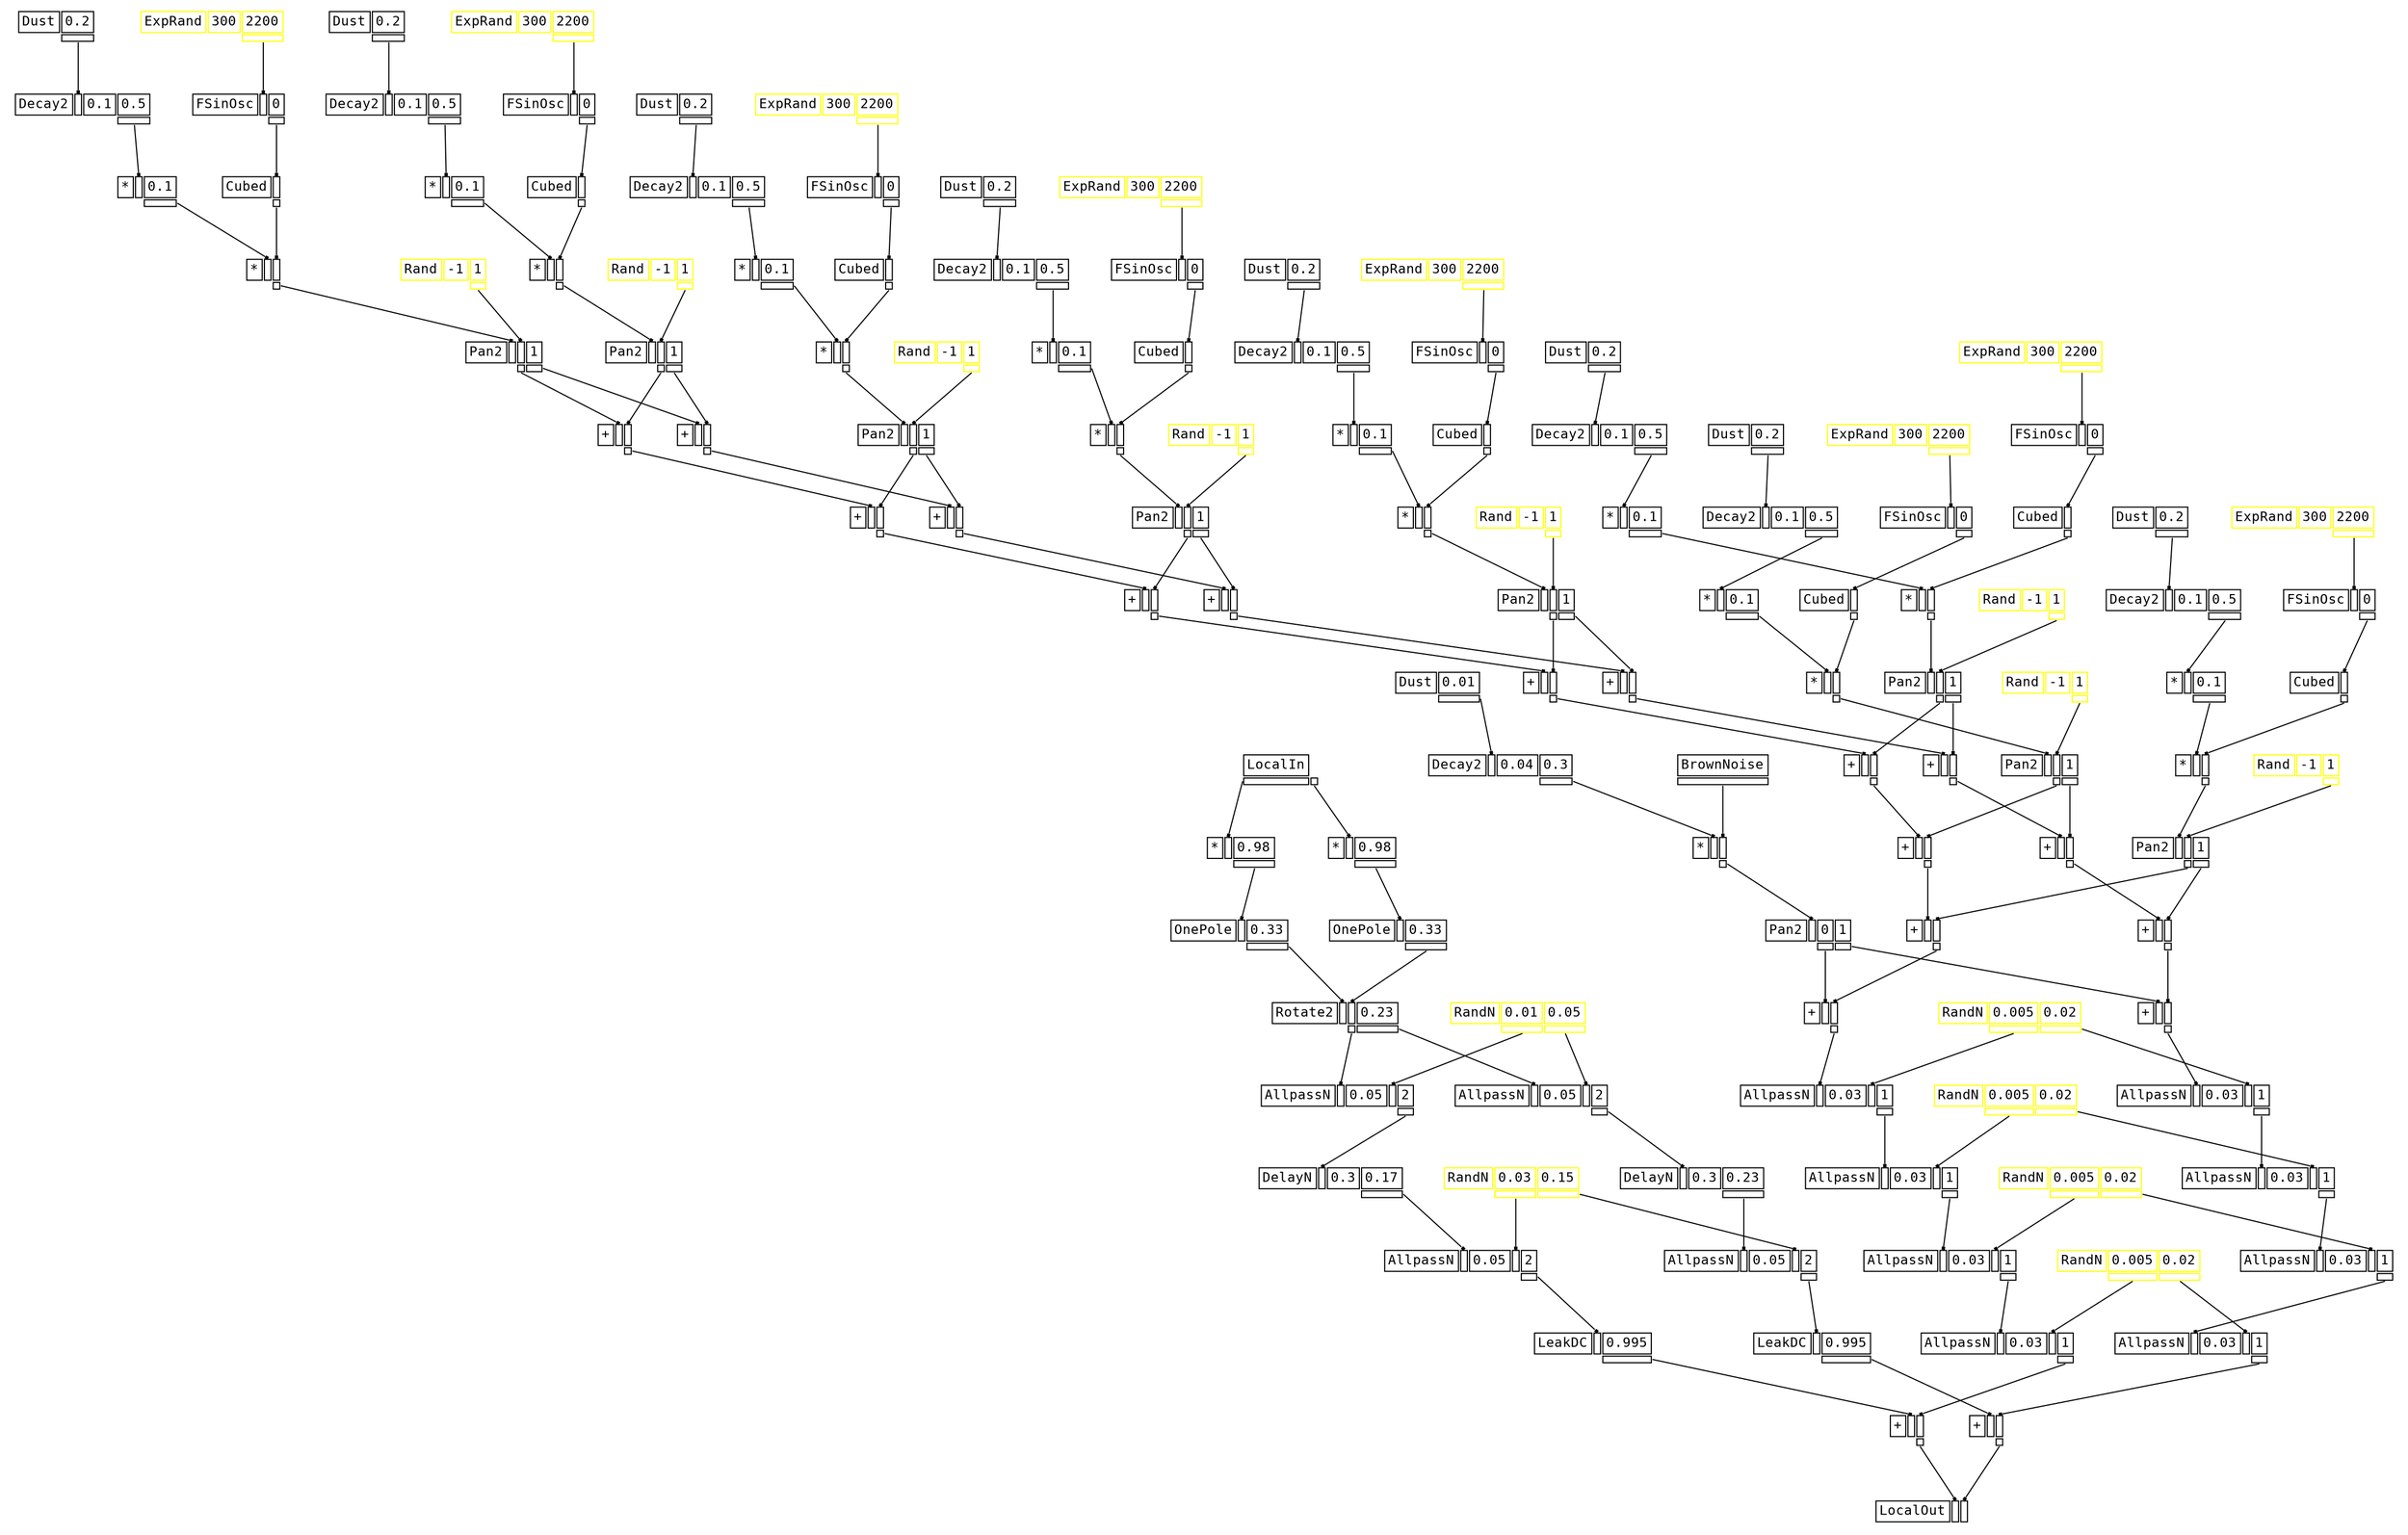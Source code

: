 digraph Anonymous {
graph [splines=false];
node [fontsize=12,fontname="Courier"];
edge [arrowhead=box,arrowsize=0.25];
u_0[shape="plaintext",color="black",label=<<TABLE BORDER="0" CELLBORDER="1"><TR><TD>LocalIn</TD></TR><TR><TD PORT="o_0" ID="u_0:o_0"></TD><TD PORT="o_1" ID="u_0:o_1"></TD></TR></TABLE>>];
u_3[shape="plaintext",color="black",label=<<TABLE BORDER="0" CELLBORDER="1"><TR><TD>*</TD><TD PORT="i_0" ID="u_3:i_0"></TD><TD ID="u_3:K_1">0.98</TD></TR><TR><TD BORDER="0"></TD><TD BORDER="0"></TD><TD PORT="o_0" ID="u_3:o_0"></TD></TR></TABLE>>];
u_5[shape="plaintext",color="black",label=<<TABLE BORDER="0" CELLBORDER="1"><TR><TD>OnePole</TD><TD PORT="i_0" ID="u_5:i_0"></TD><TD ID="u_5:K_1">0.33</TD></TR><TR><TD BORDER="0"></TD><TD BORDER="0"></TD><TD PORT="o_0" ID="u_5:o_0"></TD></TR></TABLE>>];
u_7[shape="plaintext",color="black",label=<<TABLE BORDER="0" CELLBORDER="1"><TR><TD>*</TD><TD PORT="i_0" ID="u_7:i_0"></TD><TD ID="u_7:K_1">0.98</TD></TR><TR><TD BORDER="0"></TD><TD BORDER="0"></TD><TD PORT="o_0" ID="u_7:o_0"></TD></TR></TABLE>>];
u_8[shape="plaintext",color="black",label=<<TABLE BORDER="0" CELLBORDER="1"><TR><TD>OnePole</TD><TD PORT="i_0" ID="u_8:i_0"></TD><TD ID="u_8:K_1">0.33</TD></TR><TR><TD BORDER="0"></TD><TD BORDER="0"></TD><TD PORT="o_0" ID="u_8:o_0"></TD></TR></TABLE>>];
u_10[shape="plaintext",color="black",label=<<TABLE BORDER="0" CELLBORDER="1"><TR><TD>Rotate2</TD><TD PORT="i_0" ID="u_10:i_0"></TD><TD PORT="i_1" ID="u_10:i_1"></TD><TD ID="u_10:K_2">0.23</TD></TR><TR><TD BORDER="0"></TD><TD BORDER="0"></TD><TD PORT="o_0" ID="u_10:o_0"></TD><TD PORT="o_1" ID="u_10:o_1"></TD></TR></TABLE>>];
u_14[shape="plaintext",color="yellow",label=<<TABLE BORDER="0" CELLBORDER="1"><TR><TD>RandN</TD><TD ID="u_14:K_0">0.01</TD><TD ID="u_14:K_1">0.05</TD></TR><TR><TD BORDER="0"></TD><TD PORT="o_0" ID="u_14:o_0"></TD><TD PORT="o_1" ID="u_14:o_1"></TD></TR></TABLE>>];
u_17[shape="plaintext",color="black",label=<<TABLE BORDER="0" CELLBORDER="1"><TR><TD>AllpassN</TD><TD PORT="i_0" ID="u_17:i_0"></TD><TD ID="u_17:K_1">0.05</TD><TD PORT="i_2" ID="u_17:i_2"></TD><TD ID="u_17:K_3">2</TD></TR><TR><TD BORDER="0"></TD><TD BORDER="0"></TD><TD BORDER="0"></TD><TD BORDER="0"></TD><TD PORT="o_0" ID="u_17:o_0"></TD></TR></TABLE>>];
u_20[shape="plaintext",color="black",label=<<TABLE BORDER="0" CELLBORDER="1"><TR><TD>DelayN</TD><TD PORT="i_0" ID="u_20:i_0"></TD><TD ID="u_20:K_1">0.3</TD><TD ID="u_20:K_2">0.17</TD></TR><TR><TD BORDER="0"></TD><TD BORDER="0"></TD><TD BORDER="0"></TD><TD PORT="o_0" ID="u_20:o_0"></TD></TR></TABLE>>];
u_23[shape="plaintext",color="yellow",label=<<TABLE BORDER="0" CELLBORDER="1"><TR><TD>RandN</TD><TD ID="u_23:K_0">0.03</TD><TD ID="u_23:K_1">0.15</TD></TR><TR><TD BORDER="0"></TD><TD PORT="o_0" ID="u_23:o_0"></TD><TD PORT="o_1" ID="u_23:o_1"></TD></TR></TABLE>>];
u_25[shape="plaintext",color="black",label=<<TABLE BORDER="0" CELLBORDER="1"><TR><TD>AllpassN</TD><TD PORT="i_0" ID="u_25:i_0"></TD><TD ID="u_25:K_1">0.05</TD><TD PORT="i_2" ID="u_25:i_2"></TD><TD ID="u_25:K_3">2</TD></TR><TR><TD BORDER="0"></TD><TD BORDER="0"></TD><TD BORDER="0"></TD><TD BORDER="0"></TD><TD PORT="o_0" ID="u_25:o_0"></TD></TR></TABLE>>];
u_27[shape="plaintext",color="black",label=<<TABLE BORDER="0" CELLBORDER="1"><TR><TD>LeakDC</TD><TD PORT="i_0" ID="u_27:i_0"></TD><TD ID="u_27:K_1">0.995</TD></TR><TR><TD BORDER="0"></TD><TD BORDER="0"></TD><TD PORT="o_0" ID="u_27:o_0"></TD></TR></TABLE>>];
u_28[shape="plaintext",color="black",label=<<TABLE BORDER="0" CELLBORDER="1"><TR><TD>Dust</TD><TD ID="u_28:K_0">0.01</TD></TR><TR><TD BORDER="0"></TD><TD PORT="o_0" ID="u_28:o_0"></TD></TR></TABLE>>];
u_30[shape="plaintext",color="black",label=<<TABLE BORDER="0" CELLBORDER="1"><TR><TD>Decay2</TD><TD PORT="i_0" ID="u_30:i_0"></TD><TD ID="u_30:K_1">0.04</TD><TD ID="u_30:K_2">0.3</TD></TR><TR><TD BORDER="0"></TD><TD BORDER="0"></TD><TD BORDER="0"></TD><TD PORT="o_0" ID="u_30:o_0"></TD></TR></TABLE>>];
u_31[shape="plaintext",color="black",label=<<TABLE BORDER="0" CELLBORDER="1"><TR><TD>BrownNoise</TD></TR><TR><TD PORT="o_0" ID="u_31:o_0"></TD></TR></TABLE>>];
u_32[shape="plaintext",color="black",label=<<TABLE BORDER="0" CELLBORDER="1"><TR><TD>*</TD><TD PORT="i_0" ID="u_32:i_0"></TD><TD PORT="i_1" ID="u_32:i_1"></TD></TR><TR><TD BORDER="0"></TD><TD BORDER="0"></TD><TD PORT="o_0" ID="u_32:o_0"></TD></TR></TABLE>>];
u_35[shape="plaintext",color="black",label=<<TABLE BORDER="0" CELLBORDER="1"><TR><TD>Pan2</TD><TD PORT="i_0" ID="u_35:i_0"></TD><TD ID="u_35:K_1">0</TD><TD ID="u_35:K_2">1</TD></TR><TR><TD BORDER="0"></TD><TD BORDER="0"></TD><TD PORT="o_0" ID="u_35:o_0"></TD><TD PORT="o_1" ID="u_35:o_1"></TD></TR></TABLE>>];
u_38[shape="plaintext",color="black",label=<<TABLE BORDER="0" CELLBORDER="1"><TR><TD>Dust</TD><TD ID="u_38:K_0">0.2</TD></TR><TR><TD BORDER="0"></TD><TD PORT="o_0" ID="u_38:o_0"></TD></TR></TABLE>>];
u_41[shape="plaintext",color="black",label=<<TABLE BORDER="0" CELLBORDER="1"><TR><TD>Decay2</TD><TD PORT="i_0" ID="u_41:i_0"></TD><TD ID="u_41:K_1">0.1</TD><TD ID="u_41:K_2">0.5</TD></TR><TR><TD BORDER="0"></TD><TD BORDER="0"></TD><TD BORDER="0"></TD><TD PORT="o_0" ID="u_41:o_0"></TD></TR></TABLE>>];
u_42[shape="plaintext",color="black",label=<<TABLE BORDER="0" CELLBORDER="1"><TR><TD>*</TD><TD PORT="i_0" ID="u_42:i_0"></TD><TD ID="u_42:K_1">0.1</TD></TR><TR><TD BORDER="0"></TD><TD BORDER="0"></TD><TD PORT="o_0" ID="u_42:o_0"></TD></TR></TABLE>>];
u_45[shape="plaintext",color="yellow",label=<<TABLE BORDER="0" CELLBORDER="1"><TR><TD>ExpRand</TD><TD ID="u_45:K_0">300</TD><TD ID="u_45:K_1">2200</TD></TR><TR><TD BORDER="0"></TD><TD BORDER="0"></TD><TD PORT="o_0" ID="u_45:o_0"></TD></TR></TABLE>>];
u_46[shape="plaintext",color="black",label=<<TABLE BORDER="0" CELLBORDER="1"><TR><TD>FSinOsc</TD><TD PORT="i_0" ID="u_46:i_0"></TD><TD ID="u_46:K_1">0</TD></TR><TR><TD BORDER="0"></TD><TD BORDER="0"></TD><TD PORT="o_0" ID="u_46:o_0"></TD></TR></TABLE>>];
u_47[shape="plaintext",color="black",label=<<TABLE BORDER="0" CELLBORDER="1"><TR><TD>Cubed</TD><TD PORT="i_0" ID="u_47:i_0"></TD></TR><TR><TD BORDER="0"></TD><TD PORT="o_0" ID="u_47:o_0"></TD></TR></TABLE>>];
u_48[shape="plaintext",color="black",label=<<TABLE BORDER="0" CELLBORDER="1"><TR><TD>*</TD><TD PORT="i_0" ID="u_48:i_0"></TD><TD PORT="i_1" ID="u_48:i_1"></TD></TR><TR><TD BORDER="0"></TD><TD BORDER="0"></TD><TD PORT="o_0" ID="u_48:o_0"></TD></TR></TABLE>>];
u_50[shape="plaintext",color="yellow",label=<<TABLE BORDER="0" CELLBORDER="1"><TR><TD>Rand</TD><TD ID="u_50:K_0">-1</TD><TD ID="u_50:K_1">1</TD></TR><TR><TD BORDER="0"></TD><TD BORDER="0"></TD><TD PORT="o_0" ID="u_50:o_0"></TD></TR></TABLE>>];
u_51[shape="plaintext",color="black",label=<<TABLE BORDER="0" CELLBORDER="1"><TR><TD>Pan2</TD><TD PORT="i_0" ID="u_51:i_0"></TD><TD PORT="i_1" ID="u_51:i_1"></TD><TD ID="u_51:K_2">1</TD></TR><TR><TD BORDER="0"></TD><TD BORDER="0"></TD><TD PORT="o_0" ID="u_51:o_0"></TD><TD PORT="o_1" ID="u_51:o_1"></TD></TR></TABLE>>];
u_53[shape="plaintext",color="black",label=<<TABLE BORDER="0" CELLBORDER="1"><TR><TD>Dust</TD><TD ID="u_53:K_0">0.2</TD></TR><TR><TD BORDER="0"></TD><TD PORT="o_0" ID="u_53:o_0"></TD></TR></TABLE>>];
u_54[shape="plaintext",color="black",label=<<TABLE BORDER="0" CELLBORDER="1"><TR><TD>Decay2</TD><TD PORT="i_0" ID="u_54:i_0"></TD><TD ID="u_54:K_1">0.1</TD><TD ID="u_54:K_2">0.5</TD></TR><TR><TD BORDER="0"></TD><TD BORDER="0"></TD><TD BORDER="0"></TD><TD PORT="o_0" ID="u_54:o_0"></TD></TR></TABLE>>];
u_55[shape="plaintext",color="black",label=<<TABLE BORDER="0" CELLBORDER="1"><TR><TD>*</TD><TD PORT="i_0" ID="u_55:i_0"></TD><TD ID="u_55:K_1">0.1</TD></TR><TR><TD BORDER="0"></TD><TD BORDER="0"></TD><TD PORT="o_0" ID="u_55:o_0"></TD></TR></TABLE>>];
u_56[shape="plaintext",color="yellow",label=<<TABLE BORDER="0" CELLBORDER="1"><TR><TD>ExpRand</TD><TD ID="u_56:K_0">300</TD><TD ID="u_56:K_1">2200</TD></TR><TR><TD BORDER="0"></TD><TD BORDER="0"></TD><TD PORT="o_0" ID="u_56:o_0"></TD></TR></TABLE>>];
u_57[shape="plaintext",color="black",label=<<TABLE BORDER="0" CELLBORDER="1"><TR><TD>FSinOsc</TD><TD PORT="i_0" ID="u_57:i_0"></TD><TD ID="u_57:K_1">0</TD></TR><TR><TD BORDER="0"></TD><TD BORDER="0"></TD><TD PORT="o_0" ID="u_57:o_0"></TD></TR></TABLE>>];
u_58[shape="plaintext",color="black",label=<<TABLE BORDER="0" CELLBORDER="1"><TR><TD>Cubed</TD><TD PORT="i_0" ID="u_58:i_0"></TD></TR><TR><TD BORDER="0"></TD><TD PORT="o_0" ID="u_58:o_0"></TD></TR></TABLE>>];
u_59[shape="plaintext",color="black",label=<<TABLE BORDER="0" CELLBORDER="1"><TR><TD>*</TD><TD PORT="i_0" ID="u_59:i_0"></TD><TD PORT="i_1" ID="u_59:i_1"></TD></TR><TR><TD BORDER="0"></TD><TD BORDER="0"></TD><TD PORT="o_0" ID="u_59:o_0"></TD></TR></TABLE>>];
u_60[shape="plaintext",color="yellow",label=<<TABLE BORDER="0" CELLBORDER="1"><TR><TD>Rand</TD><TD ID="u_60:K_0">-1</TD><TD ID="u_60:K_1">1</TD></TR><TR><TD BORDER="0"></TD><TD BORDER="0"></TD><TD PORT="o_0" ID="u_60:o_0"></TD></TR></TABLE>>];
u_61[shape="plaintext",color="black",label=<<TABLE BORDER="0" CELLBORDER="1"><TR><TD>Pan2</TD><TD PORT="i_0" ID="u_61:i_0"></TD><TD PORT="i_1" ID="u_61:i_1"></TD><TD ID="u_61:K_2">1</TD></TR><TR><TD BORDER="0"></TD><TD BORDER="0"></TD><TD PORT="o_0" ID="u_61:o_0"></TD><TD PORT="o_1" ID="u_61:o_1"></TD></TR></TABLE>>];
u_63[shape="plaintext",color="black",label=<<TABLE BORDER="0" CELLBORDER="1"><TR><TD>+</TD><TD PORT="i_0" ID="u_63:i_0"></TD><TD PORT="i_1" ID="u_63:i_1"></TD></TR><TR><TD BORDER="0"></TD><TD BORDER="0"></TD><TD PORT="o_0" ID="u_63:o_0"></TD></TR></TABLE>>];
u_64[shape="plaintext",color="black",label=<<TABLE BORDER="0" CELLBORDER="1"><TR><TD>Dust</TD><TD ID="u_64:K_0">0.2</TD></TR><TR><TD BORDER="0"></TD><TD PORT="o_0" ID="u_64:o_0"></TD></TR></TABLE>>];
u_65[shape="plaintext",color="black",label=<<TABLE BORDER="0" CELLBORDER="1"><TR><TD>Decay2</TD><TD PORT="i_0" ID="u_65:i_0"></TD><TD ID="u_65:K_1">0.1</TD><TD ID="u_65:K_2">0.5</TD></TR><TR><TD BORDER="0"></TD><TD BORDER="0"></TD><TD BORDER="0"></TD><TD PORT="o_0" ID="u_65:o_0"></TD></TR></TABLE>>];
u_66[shape="plaintext",color="black",label=<<TABLE BORDER="0" CELLBORDER="1"><TR><TD>*</TD><TD PORT="i_0" ID="u_66:i_0"></TD><TD ID="u_66:K_1">0.1</TD></TR><TR><TD BORDER="0"></TD><TD BORDER="0"></TD><TD PORT="o_0" ID="u_66:o_0"></TD></TR></TABLE>>];
u_67[shape="plaintext",color="yellow",label=<<TABLE BORDER="0" CELLBORDER="1"><TR><TD>ExpRand</TD><TD ID="u_67:K_0">300</TD><TD ID="u_67:K_1">2200</TD></TR><TR><TD BORDER="0"></TD><TD BORDER="0"></TD><TD PORT="o_0" ID="u_67:o_0"></TD></TR></TABLE>>];
u_68[shape="plaintext",color="black",label=<<TABLE BORDER="0" CELLBORDER="1"><TR><TD>FSinOsc</TD><TD PORT="i_0" ID="u_68:i_0"></TD><TD ID="u_68:K_1">0</TD></TR><TR><TD BORDER="0"></TD><TD BORDER="0"></TD><TD PORT="o_0" ID="u_68:o_0"></TD></TR></TABLE>>];
u_69[shape="plaintext",color="black",label=<<TABLE BORDER="0" CELLBORDER="1"><TR><TD>Cubed</TD><TD PORT="i_0" ID="u_69:i_0"></TD></TR><TR><TD BORDER="0"></TD><TD PORT="o_0" ID="u_69:o_0"></TD></TR></TABLE>>];
u_70[shape="plaintext",color="black",label=<<TABLE BORDER="0" CELLBORDER="1"><TR><TD>*</TD><TD PORT="i_0" ID="u_70:i_0"></TD><TD PORT="i_1" ID="u_70:i_1"></TD></TR><TR><TD BORDER="0"></TD><TD BORDER="0"></TD><TD PORT="o_0" ID="u_70:o_0"></TD></TR></TABLE>>];
u_71[shape="plaintext",color="yellow",label=<<TABLE BORDER="0" CELLBORDER="1"><TR><TD>Rand</TD><TD ID="u_71:K_0">-1</TD><TD ID="u_71:K_1">1</TD></TR><TR><TD BORDER="0"></TD><TD BORDER="0"></TD><TD PORT="o_0" ID="u_71:o_0"></TD></TR></TABLE>>];
u_72[shape="plaintext",color="black",label=<<TABLE BORDER="0" CELLBORDER="1"><TR><TD>Pan2</TD><TD PORT="i_0" ID="u_72:i_0"></TD><TD PORT="i_1" ID="u_72:i_1"></TD><TD ID="u_72:K_2">1</TD></TR><TR><TD BORDER="0"></TD><TD BORDER="0"></TD><TD PORT="o_0" ID="u_72:o_0"></TD><TD PORT="o_1" ID="u_72:o_1"></TD></TR></TABLE>>];
u_74[shape="plaintext",color="black",label=<<TABLE BORDER="0" CELLBORDER="1"><TR><TD>+</TD><TD PORT="i_0" ID="u_74:i_0"></TD><TD PORT="i_1" ID="u_74:i_1"></TD></TR><TR><TD BORDER="0"></TD><TD BORDER="0"></TD><TD PORT="o_0" ID="u_74:o_0"></TD></TR></TABLE>>];
u_75[shape="plaintext",color="black",label=<<TABLE BORDER="0" CELLBORDER="1"><TR><TD>Dust</TD><TD ID="u_75:K_0">0.2</TD></TR><TR><TD BORDER="0"></TD><TD PORT="o_0" ID="u_75:o_0"></TD></TR></TABLE>>];
u_76[shape="plaintext",color="black",label=<<TABLE BORDER="0" CELLBORDER="1"><TR><TD>Decay2</TD><TD PORT="i_0" ID="u_76:i_0"></TD><TD ID="u_76:K_1">0.1</TD><TD ID="u_76:K_2">0.5</TD></TR><TR><TD BORDER="0"></TD><TD BORDER="0"></TD><TD BORDER="0"></TD><TD PORT="o_0" ID="u_76:o_0"></TD></TR></TABLE>>];
u_77[shape="plaintext",color="black",label=<<TABLE BORDER="0" CELLBORDER="1"><TR><TD>*</TD><TD PORT="i_0" ID="u_77:i_0"></TD><TD ID="u_77:K_1">0.1</TD></TR><TR><TD BORDER="0"></TD><TD BORDER="0"></TD><TD PORT="o_0" ID="u_77:o_0"></TD></TR></TABLE>>];
u_78[shape="plaintext",color="yellow",label=<<TABLE BORDER="0" CELLBORDER="1"><TR><TD>ExpRand</TD><TD ID="u_78:K_0">300</TD><TD ID="u_78:K_1">2200</TD></TR><TR><TD BORDER="0"></TD><TD BORDER="0"></TD><TD PORT="o_0" ID="u_78:o_0"></TD></TR></TABLE>>];
u_79[shape="plaintext",color="black",label=<<TABLE BORDER="0" CELLBORDER="1"><TR><TD>FSinOsc</TD><TD PORT="i_0" ID="u_79:i_0"></TD><TD ID="u_79:K_1">0</TD></TR><TR><TD BORDER="0"></TD><TD BORDER="0"></TD><TD PORT="o_0" ID="u_79:o_0"></TD></TR></TABLE>>];
u_80[shape="plaintext",color="black",label=<<TABLE BORDER="0" CELLBORDER="1"><TR><TD>Cubed</TD><TD PORT="i_0" ID="u_80:i_0"></TD></TR><TR><TD BORDER="0"></TD><TD PORT="o_0" ID="u_80:o_0"></TD></TR></TABLE>>];
u_81[shape="plaintext",color="black",label=<<TABLE BORDER="0" CELLBORDER="1"><TR><TD>*</TD><TD PORT="i_0" ID="u_81:i_0"></TD><TD PORT="i_1" ID="u_81:i_1"></TD></TR><TR><TD BORDER="0"></TD><TD BORDER="0"></TD><TD PORT="o_0" ID="u_81:o_0"></TD></TR></TABLE>>];
u_82[shape="plaintext",color="yellow",label=<<TABLE BORDER="0" CELLBORDER="1"><TR><TD>Rand</TD><TD ID="u_82:K_0">-1</TD><TD ID="u_82:K_1">1</TD></TR><TR><TD BORDER="0"></TD><TD BORDER="0"></TD><TD PORT="o_0" ID="u_82:o_0"></TD></TR></TABLE>>];
u_83[shape="plaintext",color="black",label=<<TABLE BORDER="0" CELLBORDER="1"><TR><TD>Pan2</TD><TD PORT="i_0" ID="u_83:i_0"></TD><TD PORT="i_1" ID="u_83:i_1"></TD><TD ID="u_83:K_2">1</TD></TR><TR><TD BORDER="0"></TD><TD BORDER="0"></TD><TD PORT="o_0" ID="u_83:o_0"></TD><TD PORT="o_1" ID="u_83:o_1"></TD></TR></TABLE>>];
u_85[shape="plaintext",color="black",label=<<TABLE BORDER="0" CELLBORDER="1"><TR><TD>+</TD><TD PORT="i_0" ID="u_85:i_0"></TD><TD PORT="i_1" ID="u_85:i_1"></TD></TR><TR><TD BORDER="0"></TD><TD BORDER="0"></TD><TD PORT="o_0" ID="u_85:o_0"></TD></TR></TABLE>>];
u_86[shape="plaintext",color="black",label=<<TABLE BORDER="0" CELLBORDER="1"><TR><TD>Dust</TD><TD ID="u_86:K_0">0.2</TD></TR><TR><TD BORDER="0"></TD><TD PORT="o_0" ID="u_86:o_0"></TD></TR></TABLE>>];
u_87[shape="plaintext",color="black",label=<<TABLE BORDER="0" CELLBORDER="1"><TR><TD>Decay2</TD><TD PORT="i_0" ID="u_87:i_0"></TD><TD ID="u_87:K_1">0.1</TD><TD ID="u_87:K_2">0.5</TD></TR><TR><TD BORDER="0"></TD><TD BORDER="0"></TD><TD BORDER="0"></TD><TD PORT="o_0" ID="u_87:o_0"></TD></TR></TABLE>>];
u_88[shape="plaintext",color="black",label=<<TABLE BORDER="0" CELLBORDER="1"><TR><TD>*</TD><TD PORT="i_0" ID="u_88:i_0"></TD><TD ID="u_88:K_1">0.1</TD></TR><TR><TD BORDER="0"></TD><TD BORDER="0"></TD><TD PORT="o_0" ID="u_88:o_0"></TD></TR></TABLE>>];
u_89[shape="plaintext",color="yellow",label=<<TABLE BORDER="0" CELLBORDER="1"><TR><TD>ExpRand</TD><TD ID="u_89:K_0">300</TD><TD ID="u_89:K_1">2200</TD></TR><TR><TD BORDER="0"></TD><TD BORDER="0"></TD><TD PORT="o_0" ID="u_89:o_0"></TD></TR></TABLE>>];
u_90[shape="plaintext",color="black",label=<<TABLE BORDER="0" CELLBORDER="1"><TR><TD>FSinOsc</TD><TD PORT="i_0" ID="u_90:i_0"></TD><TD ID="u_90:K_1">0</TD></TR><TR><TD BORDER="0"></TD><TD BORDER="0"></TD><TD PORT="o_0" ID="u_90:o_0"></TD></TR></TABLE>>];
u_91[shape="plaintext",color="black",label=<<TABLE BORDER="0" CELLBORDER="1"><TR><TD>Cubed</TD><TD PORT="i_0" ID="u_91:i_0"></TD></TR><TR><TD BORDER="0"></TD><TD PORT="o_0" ID="u_91:o_0"></TD></TR></TABLE>>];
u_92[shape="plaintext",color="black",label=<<TABLE BORDER="0" CELLBORDER="1"><TR><TD>*</TD><TD PORT="i_0" ID="u_92:i_0"></TD><TD PORT="i_1" ID="u_92:i_1"></TD></TR><TR><TD BORDER="0"></TD><TD BORDER="0"></TD><TD PORT="o_0" ID="u_92:o_0"></TD></TR></TABLE>>];
u_93[shape="plaintext",color="yellow",label=<<TABLE BORDER="0" CELLBORDER="1"><TR><TD>Rand</TD><TD ID="u_93:K_0">-1</TD><TD ID="u_93:K_1">1</TD></TR><TR><TD BORDER="0"></TD><TD BORDER="0"></TD><TD PORT="o_0" ID="u_93:o_0"></TD></TR></TABLE>>];
u_94[shape="plaintext",color="black",label=<<TABLE BORDER="0" CELLBORDER="1"><TR><TD>Pan2</TD><TD PORT="i_0" ID="u_94:i_0"></TD><TD PORT="i_1" ID="u_94:i_1"></TD><TD ID="u_94:K_2">1</TD></TR><TR><TD BORDER="0"></TD><TD BORDER="0"></TD><TD PORT="o_0" ID="u_94:o_0"></TD><TD PORT="o_1" ID="u_94:o_1"></TD></TR></TABLE>>];
u_96[shape="plaintext",color="black",label=<<TABLE BORDER="0" CELLBORDER="1"><TR><TD>+</TD><TD PORT="i_0" ID="u_96:i_0"></TD><TD PORT="i_1" ID="u_96:i_1"></TD></TR><TR><TD BORDER="0"></TD><TD BORDER="0"></TD><TD PORT="o_0" ID="u_96:o_0"></TD></TR></TABLE>>];
u_97[shape="plaintext",color="black",label=<<TABLE BORDER="0" CELLBORDER="1"><TR><TD>Dust</TD><TD ID="u_97:K_0">0.2</TD></TR><TR><TD BORDER="0"></TD><TD PORT="o_0" ID="u_97:o_0"></TD></TR></TABLE>>];
u_98[shape="plaintext",color="black",label=<<TABLE BORDER="0" CELLBORDER="1"><TR><TD>Decay2</TD><TD PORT="i_0" ID="u_98:i_0"></TD><TD ID="u_98:K_1">0.1</TD><TD ID="u_98:K_2">0.5</TD></TR><TR><TD BORDER="0"></TD><TD BORDER="0"></TD><TD BORDER="0"></TD><TD PORT="o_0" ID="u_98:o_0"></TD></TR></TABLE>>];
u_99[shape="plaintext",color="black",label=<<TABLE BORDER="0" CELLBORDER="1"><TR><TD>*</TD><TD PORT="i_0" ID="u_99:i_0"></TD><TD ID="u_99:K_1">0.1</TD></TR><TR><TD BORDER="0"></TD><TD BORDER="0"></TD><TD PORT="o_0" ID="u_99:o_0"></TD></TR></TABLE>>];
u_100[shape="plaintext",color="yellow",label=<<TABLE BORDER="0" CELLBORDER="1"><TR><TD>ExpRand</TD><TD ID="u_100:K_0">300</TD><TD ID="u_100:K_1">2200</TD></TR><TR><TD BORDER="0"></TD><TD BORDER="0"></TD><TD PORT="o_0" ID="u_100:o_0"></TD></TR></TABLE>>];
u_101[shape="plaintext",color="black",label=<<TABLE BORDER="0" CELLBORDER="1"><TR><TD>FSinOsc</TD><TD PORT="i_0" ID="u_101:i_0"></TD><TD ID="u_101:K_1">0</TD></TR><TR><TD BORDER="0"></TD><TD BORDER="0"></TD><TD PORT="o_0" ID="u_101:o_0"></TD></TR></TABLE>>];
u_102[shape="plaintext",color="black",label=<<TABLE BORDER="0" CELLBORDER="1"><TR><TD>Cubed</TD><TD PORT="i_0" ID="u_102:i_0"></TD></TR><TR><TD BORDER="0"></TD><TD PORT="o_0" ID="u_102:o_0"></TD></TR></TABLE>>];
u_103[shape="plaintext",color="black",label=<<TABLE BORDER="0" CELLBORDER="1"><TR><TD>*</TD><TD PORT="i_0" ID="u_103:i_0"></TD><TD PORT="i_1" ID="u_103:i_1"></TD></TR><TR><TD BORDER="0"></TD><TD BORDER="0"></TD><TD PORT="o_0" ID="u_103:o_0"></TD></TR></TABLE>>];
u_104[shape="plaintext",color="yellow",label=<<TABLE BORDER="0" CELLBORDER="1"><TR><TD>Rand</TD><TD ID="u_104:K_0">-1</TD><TD ID="u_104:K_1">1</TD></TR><TR><TD BORDER="0"></TD><TD BORDER="0"></TD><TD PORT="o_0" ID="u_104:o_0"></TD></TR></TABLE>>];
u_105[shape="plaintext",color="black",label=<<TABLE BORDER="0" CELLBORDER="1"><TR><TD>Pan2</TD><TD PORT="i_0" ID="u_105:i_0"></TD><TD PORT="i_1" ID="u_105:i_1"></TD><TD ID="u_105:K_2">1</TD></TR><TR><TD BORDER="0"></TD><TD BORDER="0"></TD><TD PORT="o_0" ID="u_105:o_0"></TD><TD PORT="o_1" ID="u_105:o_1"></TD></TR></TABLE>>];
u_107[shape="plaintext",color="black",label=<<TABLE BORDER="0" CELLBORDER="1"><TR><TD>+</TD><TD PORT="i_0" ID="u_107:i_0"></TD><TD PORT="i_1" ID="u_107:i_1"></TD></TR><TR><TD BORDER="0"></TD><TD BORDER="0"></TD><TD PORT="o_0" ID="u_107:o_0"></TD></TR></TABLE>>];
u_108[shape="plaintext",color="black",label=<<TABLE BORDER="0" CELLBORDER="1"><TR><TD>Dust</TD><TD ID="u_108:K_0">0.2</TD></TR><TR><TD BORDER="0"></TD><TD PORT="o_0" ID="u_108:o_0"></TD></TR></TABLE>>];
u_109[shape="plaintext",color="black",label=<<TABLE BORDER="0" CELLBORDER="1"><TR><TD>Decay2</TD><TD PORT="i_0" ID="u_109:i_0"></TD><TD ID="u_109:K_1">0.1</TD><TD ID="u_109:K_2">0.5</TD></TR><TR><TD BORDER="0"></TD><TD BORDER="0"></TD><TD BORDER="0"></TD><TD PORT="o_0" ID="u_109:o_0"></TD></TR></TABLE>>];
u_110[shape="plaintext",color="black",label=<<TABLE BORDER="0" CELLBORDER="1"><TR><TD>*</TD><TD PORT="i_0" ID="u_110:i_0"></TD><TD ID="u_110:K_1">0.1</TD></TR><TR><TD BORDER="0"></TD><TD BORDER="0"></TD><TD PORT="o_0" ID="u_110:o_0"></TD></TR></TABLE>>];
u_111[shape="plaintext",color="yellow",label=<<TABLE BORDER="0" CELLBORDER="1"><TR><TD>ExpRand</TD><TD ID="u_111:K_0">300</TD><TD ID="u_111:K_1">2200</TD></TR><TR><TD BORDER="0"></TD><TD BORDER="0"></TD><TD PORT="o_0" ID="u_111:o_0"></TD></TR></TABLE>>];
u_112[shape="plaintext",color="black",label=<<TABLE BORDER="0" CELLBORDER="1"><TR><TD>FSinOsc</TD><TD PORT="i_0" ID="u_112:i_0"></TD><TD ID="u_112:K_1">0</TD></TR><TR><TD BORDER="0"></TD><TD BORDER="0"></TD><TD PORT="o_0" ID="u_112:o_0"></TD></TR></TABLE>>];
u_113[shape="plaintext",color="black",label=<<TABLE BORDER="0" CELLBORDER="1"><TR><TD>Cubed</TD><TD PORT="i_0" ID="u_113:i_0"></TD></TR><TR><TD BORDER="0"></TD><TD PORT="o_0" ID="u_113:o_0"></TD></TR></TABLE>>];
u_114[shape="plaintext",color="black",label=<<TABLE BORDER="0" CELLBORDER="1"><TR><TD>*</TD><TD PORT="i_0" ID="u_114:i_0"></TD><TD PORT="i_1" ID="u_114:i_1"></TD></TR><TR><TD BORDER="0"></TD><TD BORDER="0"></TD><TD PORT="o_0" ID="u_114:o_0"></TD></TR></TABLE>>];
u_115[shape="plaintext",color="yellow",label=<<TABLE BORDER="0" CELLBORDER="1"><TR><TD>Rand</TD><TD ID="u_115:K_0">-1</TD><TD ID="u_115:K_1">1</TD></TR><TR><TD BORDER="0"></TD><TD BORDER="0"></TD><TD PORT="o_0" ID="u_115:o_0"></TD></TR></TABLE>>];
u_116[shape="plaintext",color="black",label=<<TABLE BORDER="0" CELLBORDER="1"><TR><TD>Pan2</TD><TD PORT="i_0" ID="u_116:i_0"></TD><TD PORT="i_1" ID="u_116:i_1"></TD><TD ID="u_116:K_2">1</TD></TR><TR><TD BORDER="0"></TD><TD BORDER="0"></TD><TD PORT="o_0" ID="u_116:o_0"></TD><TD PORT="o_1" ID="u_116:o_1"></TD></TR></TABLE>>];
u_118[shape="plaintext",color="black",label=<<TABLE BORDER="0" CELLBORDER="1"><TR><TD>+</TD><TD PORT="i_0" ID="u_118:i_0"></TD><TD PORT="i_1" ID="u_118:i_1"></TD></TR><TR><TD BORDER="0"></TD><TD BORDER="0"></TD><TD PORT="o_0" ID="u_118:o_0"></TD></TR></TABLE>>];
u_119[shape="plaintext",color="black",label=<<TABLE BORDER="0" CELLBORDER="1"><TR><TD>Dust</TD><TD ID="u_119:K_0">0.2</TD></TR><TR><TD BORDER="0"></TD><TD PORT="o_0" ID="u_119:o_0"></TD></TR></TABLE>>];
u_120[shape="plaintext",color="black",label=<<TABLE BORDER="0" CELLBORDER="1"><TR><TD>Decay2</TD><TD PORT="i_0" ID="u_120:i_0"></TD><TD ID="u_120:K_1">0.1</TD><TD ID="u_120:K_2">0.5</TD></TR><TR><TD BORDER="0"></TD><TD BORDER="0"></TD><TD BORDER="0"></TD><TD PORT="o_0" ID="u_120:o_0"></TD></TR></TABLE>>];
u_121[shape="plaintext",color="black",label=<<TABLE BORDER="0" CELLBORDER="1"><TR><TD>*</TD><TD PORT="i_0" ID="u_121:i_0"></TD><TD ID="u_121:K_1">0.1</TD></TR><TR><TD BORDER="0"></TD><TD BORDER="0"></TD><TD PORT="o_0" ID="u_121:o_0"></TD></TR></TABLE>>];
u_122[shape="plaintext",color="yellow",label=<<TABLE BORDER="0" CELLBORDER="1"><TR><TD>ExpRand</TD><TD ID="u_122:K_0">300</TD><TD ID="u_122:K_1">2200</TD></TR><TR><TD BORDER="0"></TD><TD BORDER="0"></TD><TD PORT="o_0" ID="u_122:o_0"></TD></TR></TABLE>>];
u_123[shape="plaintext",color="black",label=<<TABLE BORDER="0" CELLBORDER="1"><TR><TD>FSinOsc</TD><TD PORT="i_0" ID="u_123:i_0"></TD><TD ID="u_123:K_1">0</TD></TR><TR><TD BORDER="0"></TD><TD BORDER="0"></TD><TD PORT="o_0" ID="u_123:o_0"></TD></TR></TABLE>>];
u_124[shape="plaintext",color="black",label=<<TABLE BORDER="0" CELLBORDER="1"><TR><TD>Cubed</TD><TD PORT="i_0" ID="u_124:i_0"></TD></TR><TR><TD BORDER="0"></TD><TD PORT="o_0" ID="u_124:o_0"></TD></TR></TABLE>>];
u_125[shape="plaintext",color="black",label=<<TABLE BORDER="0" CELLBORDER="1"><TR><TD>*</TD><TD PORT="i_0" ID="u_125:i_0"></TD><TD PORT="i_1" ID="u_125:i_1"></TD></TR><TR><TD BORDER="0"></TD><TD BORDER="0"></TD><TD PORT="o_0" ID="u_125:o_0"></TD></TR></TABLE>>];
u_126[shape="plaintext",color="yellow",label=<<TABLE BORDER="0" CELLBORDER="1"><TR><TD>Rand</TD><TD ID="u_126:K_0">-1</TD><TD ID="u_126:K_1">1</TD></TR><TR><TD BORDER="0"></TD><TD BORDER="0"></TD><TD PORT="o_0" ID="u_126:o_0"></TD></TR></TABLE>>];
u_127[shape="plaintext",color="black",label=<<TABLE BORDER="0" CELLBORDER="1"><TR><TD>Pan2</TD><TD PORT="i_0" ID="u_127:i_0"></TD><TD PORT="i_1" ID="u_127:i_1"></TD><TD ID="u_127:K_2">1</TD></TR><TR><TD BORDER="0"></TD><TD BORDER="0"></TD><TD PORT="o_0" ID="u_127:o_0"></TD><TD PORT="o_1" ID="u_127:o_1"></TD></TR></TABLE>>];
u_129[shape="plaintext",color="black",label=<<TABLE BORDER="0" CELLBORDER="1"><TR><TD>+</TD><TD PORT="i_0" ID="u_129:i_0"></TD><TD PORT="i_1" ID="u_129:i_1"></TD></TR><TR><TD BORDER="0"></TD><TD BORDER="0"></TD><TD PORT="o_0" ID="u_129:o_0"></TD></TR></TABLE>>];
u_130[shape="plaintext",color="black",label=<<TABLE BORDER="0" CELLBORDER="1"><TR><TD>+</TD><TD PORT="i_0" ID="u_130:i_0"></TD><TD PORT="i_1" ID="u_130:i_1"></TD></TR><TR><TD BORDER="0"></TD><TD BORDER="0"></TD><TD PORT="o_0" ID="u_130:o_0"></TD></TR></TABLE>>];
u_133[shape="plaintext",color="yellow",label=<<TABLE BORDER="0" CELLBORDER="1"><TR><TD>RandN</TD><TD ID="u_133:K_0">0.005</TD><TD ID="u_133:K_1">0.02</TD></TR><TR><TD BORDER="0"></TD><TD PORT="o_0" ID="u_133:o_0"></TD><TD PORT="o_1" ID="u_133:o_1"></TD></TR></TABLE>>];
u_135[shape="plaintext",color="black",label=<<TABLE BORDER="0" CELLBORDER="1"><TR><TD>AllpassN</TD><TD PORT="i_0" ID="u_135:i_0"></TD><TD ID="u_135:K_1">0.03</TD><TD PORT="i_2" ID="u_135:i_2"></TD><TD ID="u_135:K_3">1</TD></TR><TR><TD BORDER="0"></TD><TD BORDER="0"></TD><TD BORDER="0"></TD><TD BORDER="0"></TD><TD PORT="o_0" ID="u_135:o_0"></TD></TR></TABLE>>];
u_136[shape="plaintext",color="yellow",label=<<TABLE BORDER="0" CELLBORDER="1"><TR><TD>RandN</TD><TD ID="u_136:K_0">0.005</TD><TD ID="u_136:K_1">0.02</TD></TR><TR><TD BORDER="0"></TD><TD PORT="o_0" ID="u_136:o_0"></TD><TD PORT="o_1" ID="u_136:o_1"></TD></TR></TABLE>>];
u_138[shape="plaintext",color="black",label=<<TABLE BORDER="0" CELLBORDER="1"><TR><TD>AllpassN</TD><TD PORT="i_0" ID="u_138:i_0"></TD><TD ID="u_138:K_1">0.03</TD><TD PORT="i_2" ID="u_138:i_2"></TD><TD ID="u_138:K_3">1</TD></TR><TR><TD BORDER="0"></TD><TD BORDER="0"></TD><TD BORDER="0"></TD><TD BORDER="0"></TD><TD PORT="o_0" ID="u_138:o_0"></TD></TR></TABLE>>];
u_139[shape="plaintext",color="yellow",label=<<TABLE BORDER="0" CELLBORDER="1"><TR><TD>RandN</TD><TD ID="u_139:K_0">0.005</TD><TD ID="u_139:K_1">0.02</TD></TR><TR><TD BORDER="0"></TD><TD PORT="o_0" ID="u_139:o_0"></TD><TD PORT="o_1" ID="u_139:o_1"></TD></TR></TABLE>>];
u_141[shape="plaintext",color="black",label=<<TABLE BORDER="0" CELLBORDER="1"><TR><TD>AllpassN</TD><TD PORT="i_0" ID="u_141:i_0"></TD><TD ID="u_141:K_1">0.03</TD><TD PORT="i_2" ID="u_141:i_2"></TD><TD ID="u_141:K_3">1</TD></TR><TR><TD BORDER="0"></TD><TD BORDER="0"></TD><TD BORDER="0"></TD><TD BORDER="0"></TD><TD PORT="o_0" ID="u_141:o_0"></TD></TR></TABLE>>];
u_142[shape="plaintext",color="yellow",label=<<TABLE BORDER="0" CELLBORDER="1"><TR><TD>RandN</TD><TD ID="u_142:K_0">0.005</TD><TD ID="u_142:K_1">0.02</TD></TR><TR><TD BORDER="0"></TD><TD PORT="o_0" ID="u_142:o_0"></TD><TD PORT="o_1" ID="u_142:o_1"></TD></TR></TABLE>>];
u_144[shape="plaintext",color="black",label=<<TABLE BORDER="0" CELLBORDER="1"><TR><TD>AllpassN</TD><TD PORT="i_0" ID="u_144:i_0"></TD><TD ID="u_144:K_1">0.03</TD><TD PORT="i_2" ID="u_144:i_2"></TD><TD ID="u_144:K_3">1</TD></TR><TR><TD BORDER="0"></TD><TD BORDER="0"></TD><TD BORDER="0"></TD><TD BORDER="0"></TD><TD PORT="o_0" ID="u_144:o_0"></TD></TR></TABLE>>];
u_145[shape="plaintext",color="black",label=<<TABLE BORDER="0" CELLBORDER="1"><TR><TD>+</TD><TD PORT="i_0" ID="u_145:i_0"></TD><TD PORT="i_1" ID="u_145:i_1"></TD></TR><TR><TD BORDER="0"></TD><TD BORDER="0"></TD><TD PORT="o_0" ID="u_145:o_0"></TD></TR></TABLE>>];
u_150[shape="plaintext",color="black",label=<<TABLE BORDER="0" CELLBORDER="1"><TR><TD>AllpassN</TD><TD PORT="i_0" ID="u_150:i_0"></TD><TD ID="u_150:K_1">0.05</TD><TD PORT="i_2" ID="u_150:i_2"></TD><TD ID="u_150:K_3">2</TD></TR><TR><TD BORDER="0"></TD><TD BORDER="0"></TD><TD BORDER="0"></TD><TD BORDER="0"></TD><TD PORT="o_0" ID="u_150:o_0"></TD></TR></TABLE>>];
u_151[shape="plaintext",color="black",label=<<TABLE BORDER="0" CELLBORDER="1"><TR><TD>DelayN</TD><TD PORT="i_0" ID="u_151:i_0"></TD><TD ID="u_151:K_1">0.3</TD><TD ID="u_151:K_2">0.23</TD></TR><TR><TD BORDER="0"></TD><TD BORDER="0"></TD><TD BORDER="0"></TD><TD PORT="o_0" ID="u_151:o_0"></TD></TR></TABLE>>];
u_153[shape="plaintext",color="black",label=<<TABLE BORDER="0" CELLBORDER="1"><TR><TD>AllpassN</TD><TD PORT="i_0" ID="u_153:i_0"></TD><TD ID="u_153:K_1">0.05</TD><TD PORT="i_2" ID="u_153:i_2"></TD><TD ID="u_153:K_3">2</TD></TR><TR><TD BORDER="0"></TD><TD BORDER="0"></TD><TD BORDER="0"></TD><TD BORDER="0"></TD><TD PORT="o_0" ID="u_153:o_0"></TD></TR></TABLE>>];
u_154[shape="plaintext",color="black",label=<<TABLE BORDER="0" CELLBORDER="1"><TR><TD>LeakDC</TD><TD PORT="i_0" ID="u_154:i_0"></TD><TD ID="u_154:K_1">0.995</TD></TR><TR><TD BORDER="0"></TD><TD BORDER="0"></TD><TD PORT="o_0" ID="u_154:o_0"></TD></TR></TABLE>>];
u_158[shape="plaintext",color="black",label=<<TABLE BORDER="0" CELLBORDER="1"><TR><TD>+</TD><TD PORT="i_0" ID="u_158:i_0"></TD><TD PORT="i_1" ID="u_158:i_1"></TD></TR><TR><TD BORDER="0"></TD><TD BORDER="0"></TD><TD PORT="o_0" ID="u_158:o_0"></TD></TR></TABLE>>];
u_160[shape="plaintext",color="black",label=<<TABLE BORDER="0" CELLBORDER="1"><TR><TD>+</TD><TD PORT="i_0" ID="u_160:i_0"></TD><TD PORT="i_1" ID="u_160:i_1"></TD></TR><TR><TD BORDER="0"></TD><TD BORDER="0"></TD><TD PORT="o_0" ID="u_160:o_0"></TD></TR></TABLE>>];
u_162[shape="plaintext",color="black",label=<<TABLE BORDER="0" CELLBORDER="1"><TR><TD>+</TD><TD PORT="i_0" ID="u_162:i_0"></TD><TD PORT="i_1" ID="u_162:i_1"></TD></TR><TR><TD BORDER="0"></TD><TD BORDER="0"></TD><TD PORT="o_0" ID="u_162:o_0"></TD></TR></TABLE>>];
u_164[shape="plaintext",color="black",label=<<TABLE BORDER="0" CELLBORDER="1"><TR><TD>+</TD><TD PORT="i_0" ID="u_164:i_0"></TD><TD PORT="i_1" ID="u_164:i_1"></TD></TR><TR><TD BORDER="0"></TD><TD BORDER="0"></TD><TD PORT="o_0" ID="u_164:o_0"></TD></TR></TABLE>>];
u_166[shape="plaintext",color="black",label=<<TABLE BORDER="0" CELLBORDER="1"><TR><TD>+</TD><TD PORT="i_0" ID="u_166:i_0"></TD><TD PORT="i_1" ID="u_166:i_1"></TD></TR><TR><TD BORDER="0"></TD><TD BORDER="0"></TD><TD PORT="o_0" ID="u_166:o_0"></TD></TR></TABLE>>];
u_168[shape="plaintext",color="black",label=<<TABLE BORDER="0" CELLBORDER="1"><TR><TD>+</TD><TD PORT="i_0" ID="u_168:i_0"></TD><TD PORT="i_1" ID="u_168:i_1"></TD></TR><TR><TD BORDER="0"></TD><TD BORDER="0"></TD><TD PORT="o_0" ID="u_168:o_0"></TD></TR></TABLE>>];
u_170[shape="plaintext",color="black",label=<<TABLE BORDER="0" CELLBORDER="1"><TR><TD>+</TD><TD PORT="i_0" ID="u_170:i_0"></TD><TD PORT="i_1" ID="u_170:i_1"></TD></TR><TR><TD BORDER="0"></TD><TD BORDER="0"></TD><TD PORT="o_0" ID="u_170:o_0"></TD></TR></TABLE>>];
u_171[shape="plaintext",color="black",label=<<TABLE BORDER="0" CELLBORDER="1"><TR><TD>+</TD><TD PORT="i_0" ID="u_171:i_0"></TD><TD PORT="i_1" ID="u_171:i_1"></TD></TR><TR><TD BORDER="0"></TD><TD BORDER="0"></TD><TD PORT="o_0" ID="u_171:o_0"></TD></TR></TABLE>>];
u_173[shape="plaintext",color="black",label=<<TABLE BORDER="0" CELLBORDER="1"><TR><TD>AllpassN</TD><TD PORT="i_0" ID="u_173:i_0"></TD><TD ID="u_173:K_1">0.03</TD><TD PORT="i_2" ID="u_173:i_2"></TD><TD ID="u_173:K_3">1</TD></TR><TR><TD BORDER="0"></TD><TD BORDER="0"></TD><TD BORDER="0"></TD><TD BORDER="0"></TD><TD PORT="o_0" ID="u_173:o_0"></TD></TR></TABLE>>];
u_175[shape="plaintext",color="black",label=<<TABLE BORDER="0" CELLBORDER="1"><TR><TD>AllpassN</TD><TD PORT="i_0" ID="u_175:i_0"></TD><TD ID="u_175:K_1">0.03</TD><TD PORT="i_2" ID="u_175:i_2"></TD><TD ID="u_175:K_3">1</TD></TR><TR><TD BORDER="0"></TD><TD BORDER="0"></TD><TD BORDER="0"></TD><TD BORDER="0"></TD><TD PORT="o_0" ID="u_175:o_0"></TD></TR></TABLE>>];
u_177[shape="plaintext",color="black",label=<<TABLE BORDER="0" CELLBORDER="1"><TR><TD>AllpassN</TD><TD PORT="i_0" ID="u_177:i_0"></TD><TD ID="u_177:K_1">0.03</TD><TD PORT="i_2" ID="u_177:i_2"></TD><TD ID="u_177:K_3">1</TD></TR><TR><TD BORDER="0"></TD><TD BORDER="0"></TD><TD BORDER="0"></TD><TD BORDER="0"></TD><TD PORT="o_0" ID="u_177:o_0"></TD></TR></TABLE>>];
u_179[shape="plaintext",color="black",label=<<TABLE BORDER="0" CELLBORDER="1"><TR><TD>AllpassN</TD><TD PORT="i_0" ID="u_179:i_0"></TD><TD ID="u_179:K_1">0.03</TD><TD PORT="i_2" ID="u_179:i_2"></TD><TD ID="u_179:K_3">1</TD></TR><TR><TD BORDER="0"></TD><TD BORDER="0"></TD><TD BORDER="0"></TD><TD BORDER="0"></TD><TD PORT="o_0" ID="u_179:o_0"></TD></TR></TABLE>>];
u_180[shape="plaintext",color="black",label=<<TABLE BORDER="0" CELLBORDER="1"><TR><TD>+</TD><TD PORT="i_0" ID="u_180:i_0"></TD><TD PORT="i_1" ID="u_180:i_1"></TD></TR><TR><TD BORDER="0"></TD><TD BORDER="0"></TD><TD PORT="o_0" ID="u_180:o_0"></TD></TR></TABLE>>];
u_181[shape="plaintext",color="black",label=<<TABLE BORDER="0" CELLBORDER="1"><TR><TD>LocalOut</TD><TD PORT="i_0" ID="u_181:i_0"></TD><TD PORT="i_1" ID="u_181:i_1"></TD></TR></TABLE>>];
u_0:o_0 -> u_3:i_0;
u_3:o_0 -> u_5:i_0;
u_0:o_1 -> u_7:i_0;
u_7:o_0 -> u_8:i_0;
u_5:o_0 -> u_10:i_0;
u_8:o_0 -> u_10:i_1;
u_10:o_0 -> u_17:i_0;
u_14:o_0 -> u_17:i_2;
u_17:o_0 -> u_20:i_0;
u_20:o_0 -> u_25:i_0;
u_23:o_0 -> u_25:i_2;
u_25:o_0 -> u_27:i_0;
u_28:o_0 -> u_30:i_0;
u_30:o_0 -> u_32:i_0;
u_31:o_0 -> u_32:i_1;
u_32:o_0 -> u_35:i_0;
u_38:o_0 -> u_41:i_0;
u_41:o_0 -> u_42:i_0;
u_45:o_0 -> u_46:i_0;
u_46:o_0 -> u_47:i_0;
u_42:o_0 -> u_48:i_0;
u_47:o_0 -> u_48:i_1;
u_48:o_0 -> u_51:i_0;
u_50:o_0 -> u_51:i_1;
u_53:o_0 -> u_54:i_0;
u_54:o_0 -> u_55:i_0;
u_56:o_0 -> u_57:i_0;
u_57:o_0 -> u_58:i_0;
u_55:o_0 -> u_59:i_0;
u_58:o_0 -> u_59:i_1;
u_59:o_0 -> u_61:i_0;
u_60:o_0 -> u_61:i_1;
u_51:o_0 -> u_63:i_0;
u_61:o_0 -> u_63:i_1;
u_64:o_0 -> u_65:i_0;
u_65:o_0 -> u_66:i_0;
u_67:o_0 -> u_68:i_0;
u_68:o_0 -> u_69:i_0;
u_66:o_0 -> u_70:i_0;
u_69:o_0 -> u_70:i_1;
u_70:o_0 -> u_72:i_0;
u_71:o_0 -> u_72:i_1;
u_63:o_0 -> u_74:i_0;
u_72:o_0 -> u_74:i_1;
u_75:o_0 -> u_76:i_0;
u_76:o_0 -> u_77:i_0;
u_78:o_0 -> u_79:i_0;
u_79:o_0 -> u_80:i_0;
u_77:o_0 -> u_81:i_0;
u_80:o_0 -> u_81:i_1;
u_81:o_0 -> u_83:i_0;
u_82:o_0 -> u_83:i_1;
u_74:o_0 -> u_85:i_0;
u_83:o_0 -> u_85:i_1;
u_86:o_0 -> u_87:i_0;
u_87:o_0 -> u_88:i_0;
u_89:o_0 -> u_90:i_0;
u_90:o_0 -> u_91:i_0;
u_88:o_0 -> u_92:i_0;
u_91:o_0 -> u_92:i_1;
u_92:o_0 -> u_94:i_0;
u_93:o_0 -> u_94:i_1;
u_85:o_0 -> u_96:i_0;
u_94:o_0 -> u_96:i_1;
u_97:o_0 -> u_98:i_0;
u_98:o_0 -> u_99:i_0;
u_100:o_0 -> u_101:i_0;
u_101:o_0 -> u_102:i_0;
u_99:o_0 -> u_103:i_0;
u_102:o_0 -> u_103:i_1;
u_103:o_0 -> u_105:i_0;
u_104:o_0 -> u_105:i_1;
u_96:o_0 -> u_107:i_0;
u_105:o_0 -> u_107:i_1;
u_108:o_0 -> u_109:i_0;
u_109:o_0 -> u_110:i_0;
u_111:o_0 -> u_112:i_0;
u_112:o_0 -> u_113:i_0;
u_110:o_0 -> u_114:i_0;
u_113:o_0 -> u_114:i_1;
u_114:o_0 -> u_116:i_0;
u_115:o_0 -> u_116:i_1;
u_107:o_0 -> u_118:i_0;
u_116:o_0 -> u_118:i_1;
u_119:o_0 -> u_120:i_0;
u_120:o_0 -> u_121:i_0;
u_122:o_0 -> u_123:i_0;
u_123:o_0 -> u_124:i_0;
u_121:o_0 -> u_125:i_0;
u_124:o_0 -> u_125:i_1;
u_125:o_0 -> u_127:i_0;
u_126:o_0 -> u_127:i_1;
u_118:o_0 -> u_129:i_0;
u_127:o_0 -> u_129:i_1;
u_35:o_0 -> u_130:i_0;
u_129:o_0 -> u_130:i_1;
u_130:o_0 -> u_135:i_0;
u_133:o_0 -> u_135:i_2;
u_135:o_0 -> u_138:i_0;
u_136:o_0 -> u_138:i_2;
u_138:o_0 -> u_141:i_0;
u_139:o_0 -> u_141:i_2;
u_141:o_0 -> u_144:i_0;
u_142:o_0 -> u_144:i_2;
u_27:o_0 -> u_145:i_0;
u_144:o_0 -> u_145:i_1;
u_10:o_1 -> u_150:i_0;
u_14:o_1 -> u_150:i_2;
u_150:o_0 -> u_151:i_0;
u_151:o_0 -> u_153:i_0;
u_23:o_1 -> u_153:i_2;
u_153:o_0 -> u_154:i_0;
u_51:o_1 -> u_158:i_0;
u_61:o_1 -> u_158:i_1;
u_158:o_0 -> u_160:i_0;
u_72:o_1 -> u_160:i_1;
u_160:o_0 -> u_162:i_0;
u_83:o_1 -> u_162:i_1;
u_162:o_0 -> u_164:i_0;
u_94:o_1 -> u_164:i_1;
u_164:o_0 -> u_166:i_0;
u_105:o_1 -> u_166:i_1;
u_166:o_0 -> u_168:i_0;
u_116:o_1 -> u_168:i_1;
u_168:o_0 -> u_170:i_0;
u_127:o_1 -> u_170:i_1;
u_35:o_1 -> u_171:i_0;
u_170:o_0 -> u_171:i_1;
u_171:o_0 -> u_173:i_0;
u_133:o_1 -> u_173:i_2;
u_173:o_0 -> u_175:i_0;
u_136:o_1 -> u_175:i_2;
u_175:o_0 -> u_177:i_0;
u_139:o_1 -> u_177:i_2;
u_177:o_0 -> u_179:i_0;
u_142:o_1 -> u_179:i_2;
u_154:o_0 -> u_180:i_0;
u_179:o_0 -> u_180:i_1;
u_145:o_0 -> u_181:i_0;
u_180:o_0 -> u_181:i_1;
}
